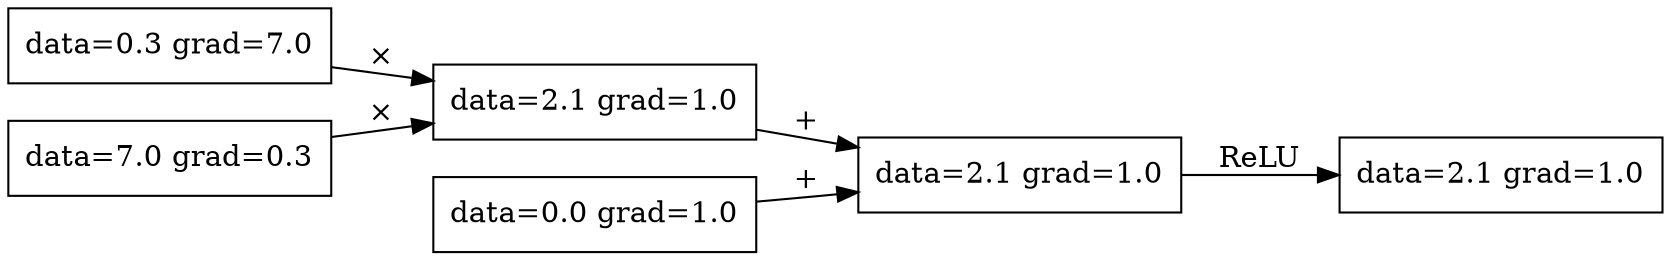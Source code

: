 digraph {
    node [shape=box]
    rankdir="LR"    0 [ label = "data=2.1 grad=1.0" ]
    1 [ label = "data=2.1 grad=1.0" ]
    2 [ label = "data=2.1 grad=1.0" ]
    3 [ label = "data=0.3 grad=7.0" ]
    4 [ label = "data=7.0 grad=0.3" ]
    5 [ label = "data=0.0 grad=1.0" ]
    3 -> 2 [ label = "×" ]
    4 -> 2 [ label = "×" ]
    2 -> 1 [ label = "+" ]
    5 -> 1 [ label = "+" ]
    1 -> 0 [ label = "ReLU" ]
}
